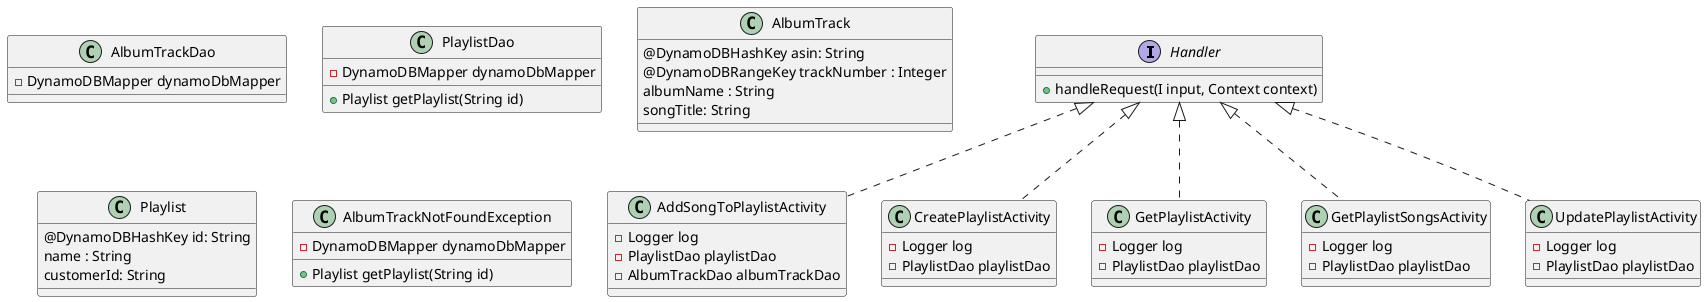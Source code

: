 @startuml
'https://plantuml.com/class-diagram

interface Handler{
    +handleRequest(I input, Context context)
}

class AddSongToPlaylistActivity {
-Logger log
-PlaylistDao playlistDao
-AlbumTrackDao albumTrackDao
}


class CreatePlaylistActivity {
-Logger log
-PlaylistDao playlistDao
}

class GetPlaylistActivity {
-Logger log
-PlaylistDao playlistDao
}

class GetPlaylistSongsActivity {
-Logger log
-PlaylistDao playlistDao
}


class UpdatePlaylistActivity {
-Logger log
-PlaylistDao playlistDao
}

class AlbumTrackDao {
-DynamoDBMapper dynamoDbMapper
}

class PlaylistDao {
-DynamoDBMapper dynamoDbMapper
+Playlist getPlaylist(String id)
}

class AlbumTrack {
@DynamoDBHashKey asin: String
@DynamoDBRangeKey trackNumber : Integer
albumName : String
songTitle: String
}

class Playlist {
@DynamoDBHashKey id: String
name : String
customerId: String
}

class AlbumTrackNotFoundException {
-DynamoDBMapper dynamoDbMapper
+Playlist getPlaylist(String id)
}









Handler <|.. AddSongToPlaylistActivity
Handler <|.. CreatePlaylistActivity
Handler <|.. GetPlaylistActivity
Handler <|.. GetPlaylistSongsActivity
Handler <|.. UpdatePlaylistActivity




@enduml